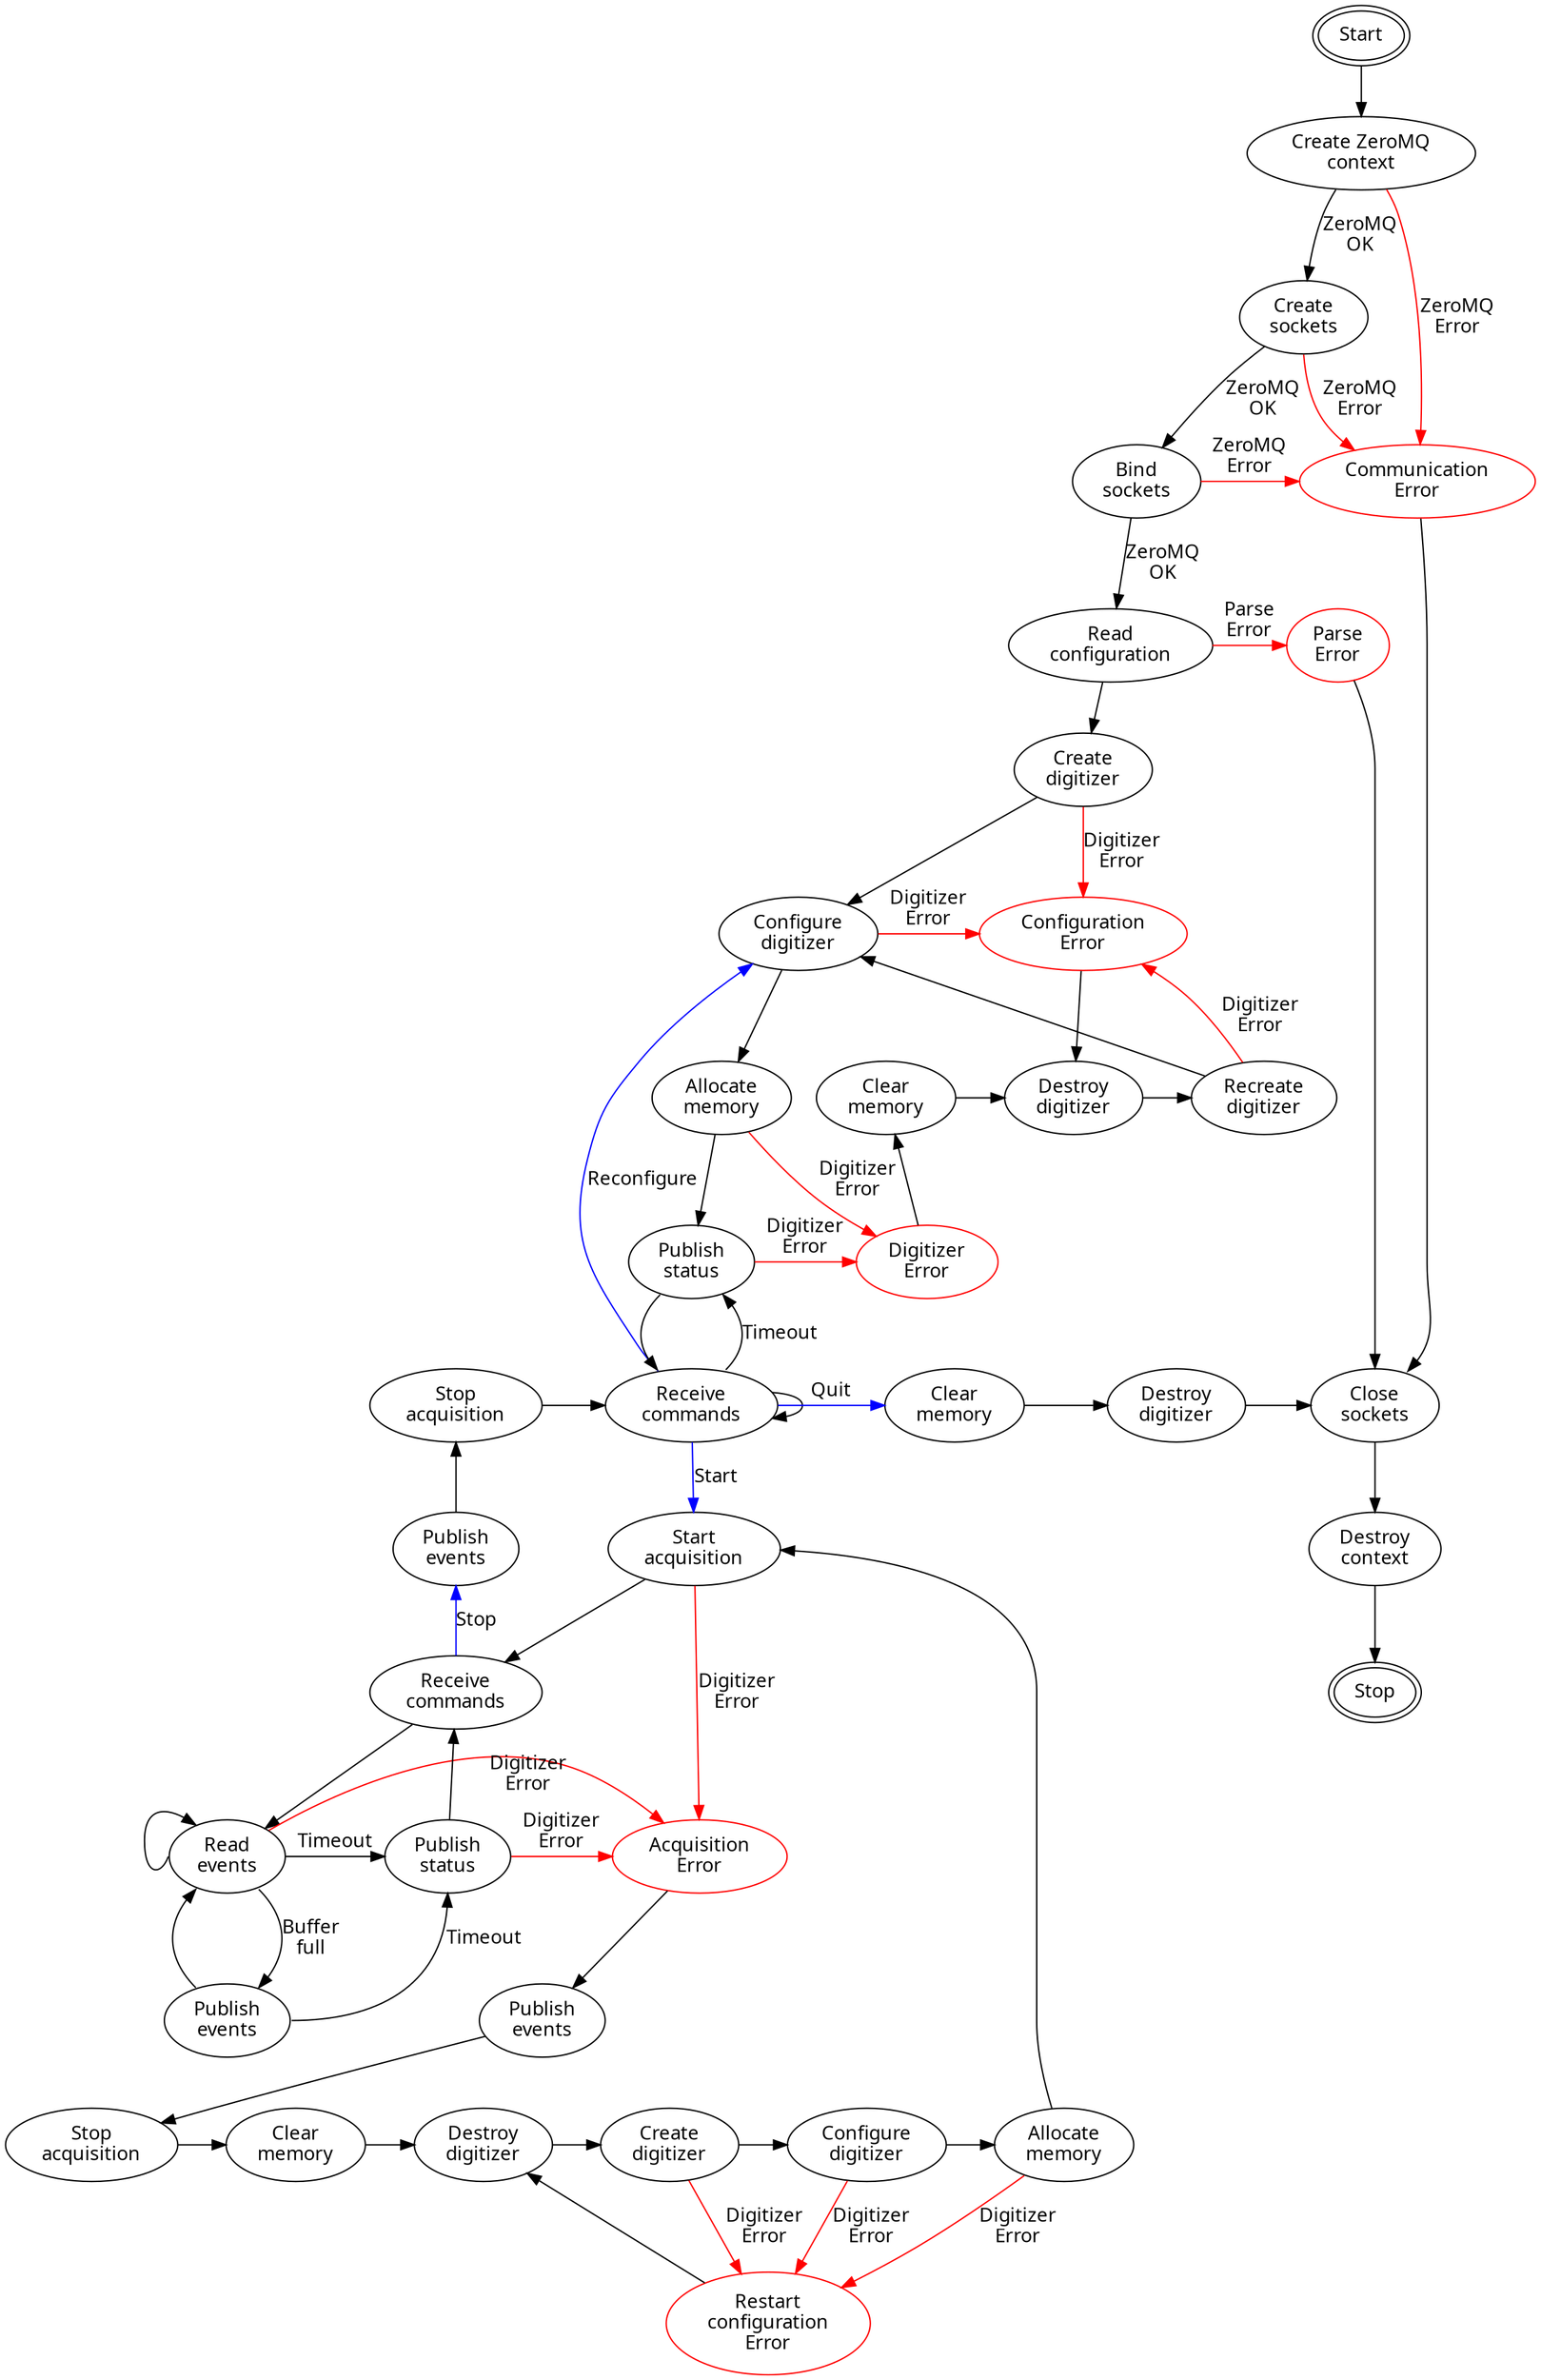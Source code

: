 digraph D {
    node [fontname = "Linux Biolinum"];
    edge [fontname = "Linux Biolinum"];

    start [label = "Start", peripheries = 2];
    create_context [label = "Create ZeroMQ\ncontext"];
    create_sockets [label = "Create\nsockets"];
    bind_sockets [label = "Bind\nsockets"];
    read_config [label = "Read\nconfiguration"];
    create_digitizer [label = "Create\ndigitizer"];
    recreate_digitizer [label = "Recreate\ndigitizer"];
    configure_digitizer [label = "Configure\ndigitizer"];
    allocate_memory [label = "Allocate\nmemory"];
    reconfigure_clear_memory [label = "Clear\nmemory"];
    reconfigure_destroy_digitizer [label = "Destroy\ndigitizer"];

    receive_commands [label = "Receive\ncommands"];
    publish_status [label = "Publish\nstatus"];
    start_acquisition [label = "Start\nacquisition"];
    stop_acquisition [label = "Stop\nacquisition"];

    acquisition_receive_commands [label = "Receive\ncommands"];
    add_to_buffer [label = "Read\nevents"];
    publish_events [label = "Publish\nevents"];
    acquisition_publish_status [label = "Publish\nstatus"];
    stop_publish_events [label = "Publish\nevents"];

    restart_publish_events [label = "Publish\nevents"];
    restart_stop_acquisition [label = "Stop\nacquisition"];
    restart_clear_memory [label = "Clear\nmemory"];
    restart_destroy_digitizer [label = "Destroy\ndigitizer"];
    restart_create_digitizer [label = "Create\ndigitizer"];
    restart_configure_digitizer [label = "Configure\ndigitizer"];
    restart_allocate_memory [label = "Allocate\nmemory"];

    clear_memory [label = "Clear\nmemory"];
    destroy_digitizer [label = "Destroy\ndigitizer"];
    close_sockets [label = "Close\nsockets"];
    destroy_context [label = "Destroy\ncontext"];
    stop [label = "Stop", peripheries = 2];

    communication_error [label = "Communication\nError", color = "red"];
    parse_error [label = "Parse\nError", color = "red"];
    configure_error [label = "Configuration\nError", color = "red"];
    digitizer_error [label = "Digitizer\nError", color = "red"];
    acquisition_error [label = "Acquisition\nError", color = "red"];
    restart_configure_error [label = "Restart\nconfiguration\nError", color = "red"];

    {rank = "source"; start}
    {rank = "same"; bind_sockets communication_error}
    {rank = "same"; read_config parse_error}
    {rank = "same"; configure_digitizer configure_error}
    //{rank = "same"; receive_commands stop_acquisition}
    {rank = "same"; allocate_memory reconfigure_clear_memory reconfigure_destroy_digitizer recreate_digitizer}
    {rank = "same"; publish_status digitizer_error}
    {rank = "same"; start_acquisition stop_publish_events}
    {rank = "same"; receive_commands stop_acquisition clear_memory destroy_digitizer close_sockets}
    {rank = "same"; acquisition_receive_commands}
    {rank = "same"; add_to_buffer acquisition_publish_status acquisition_error}
    {rank = "same"; restart_stop_acquisition restart_clear_memory restart_destroy_digitizer restart_create_digitizer restart_configure_digitizer restart_allocate_memory}

    start -> create_context;
    create_context -> create_sockets [label = "ZeroMQ\nOK"];
    create_sockets -> bind_sockets [label = "ZeroMQ\nOK"];
    bind_sockets -> read_config [label = "ZeroMQ\nOK"];
    read_config -> create_digitizer;
    create_digitizer -> configure_digitizer;
    recreate_digitizer -> configure_digitizer;
    configure_digitizer -> allocate_memory;
    allocate_memory -> publish_status;
    reconfigure_destroy_digitizer -> recreate_digitizer;
    receive_commands -> receive_commands;
    receive_commands -> publish_status [label = "Timeout", tailport = "ne", headport = "se"];
    publish_status -> receive_commands [tailport = "sw", headport = "nw"];
    receive_commands -> start_acquisition [label = "Start", color = "blue"];
    start_acquisition -> acquisition_receive_commands;
    start_acquisition -> acquisition_error [label = "Digitizer\nError", color = "red"];
    acquisition_receive_commands -> add_to_buffer;
    //acquisition_receive_commands -> add_to_buffer [tailport = "se", headport = "ne"];
    //acquisition_receive_commands -> poll_digitizer [tailport = "se", headport = "ne"];
    //poll_digitizer -> add_to_buffer [label = "Event(s)\navailable"];
    add_to_buffer -> acquisition_publish_status [label = "Timeout"];
    add_to_buffer -> publish_events [label = "Buffer\nfull", tailport = "se", headport = "ne"];
    add_to_buffer -> add_to_buffer [tailport = "w", headport = "nw"];
    publish_events -> add_to_buffer [tailport = "nw", headport = "sw"];
    publish_events -> acquisition_publish_status [label = "Timeout", tailport = "e", headport = "s"];
    acquisition_publish_status -> acquisition_receive_commands;
    acquisition_publish_status -> acquisition_error [label = "Digitizer\nError", color = "red"];
    //poll_digitizer -> acquisition_publish_status [label = "No events\navailable"];
    acquisition_receive_commands -> stop_publish_events [label = "Stop", color = "blue", weight=8];
    stop_publish_events -> stop_acquisition [weight=8];
    stop_acquisition -> receive_commands;
    clear_memory -> destroy_digitizer;
    receive_commands -> configure_digitizer [label = "Reconfigure", color = "blue"];

    parse_error -> close_sockets;

    create_context -> communication_error [label = "ZeroMQ\nError", color = "red"];
    create_sockets -> communication_error [label = "ZeroMQ\nError", color = "red"];
    bind_sockets -> communication_error [label = "ZeroMQ\nError", color = "red"];
    communication_error -> close_sockets [headport = "ne"];

    create_digitizer -> configure_error [label = "Digitizer\nError", color = "red"];
    recreate_digitizer -> configure_error [label = "Digitizer\nError", color = "red"];
    read_config -> parse_error [label = "Parse\nError", color = "red"];
    configure_digitizer -> configure_error [label = "Digitizer\nError", color = "red"];
    publish_status -> digitizer_error [label = "Digitizer\nError", color = "red"];
    allocate_memory -> digitizer_error [label = "Digitizer\nError", color = "red"];
    configure_error -> reconfigure_destroy_digitizer;
    digitizer_error -> reconfigure_clear_memory;
    reconfigure_clear_memory -> reconfigure_destroy_digitizer;

    restart_publish_events -> restart_stop_acquisition;
    restart_create_digitizer -> restart_configure_error [label = "Digitizer\nError", color = "red"];
    restart_configure_digitizer -> restart_configure_error [label = "Digitizer\nError", color = "red"];
    restart_allocate_memory -> restart_configure_error [label = "Digitizer\nError", color = "red"];
    restart_configure_error -> restart_destroy_digitizer;

    //poll_digitizer -> acquisition_error [label = "Digitizer\nError", color = "red"];
    add_to_buffer -> acquisition_error [label = "Digitizer\nError", color = "red"];
    acquisition_error -> restart_publish_events;
    restart_stop_acquisition -> restart_clear_memory;
    restart_clear_memory -> restart_destroy_digitizer;
    restart_destroy_digitizer -> restart_create_digitizer;
    restart_create_digitizer -> restart_configure_digitizer;
    restart_configure_digitizer -> restart_allocate_memory;
    restart_allocate_memory -> start_acquisition;


    //receive_commands -> destroy_digitizer [label = "Off or SIGINT\nor SIGTERM", color = "blue"];
    receive_commands -> clear_memory [label = "Quit", color = "blue"];
    destroy_digitizer -> close_sockets;
    close_sockets -> destroy_context;
    destroy_context -> stop;
}
